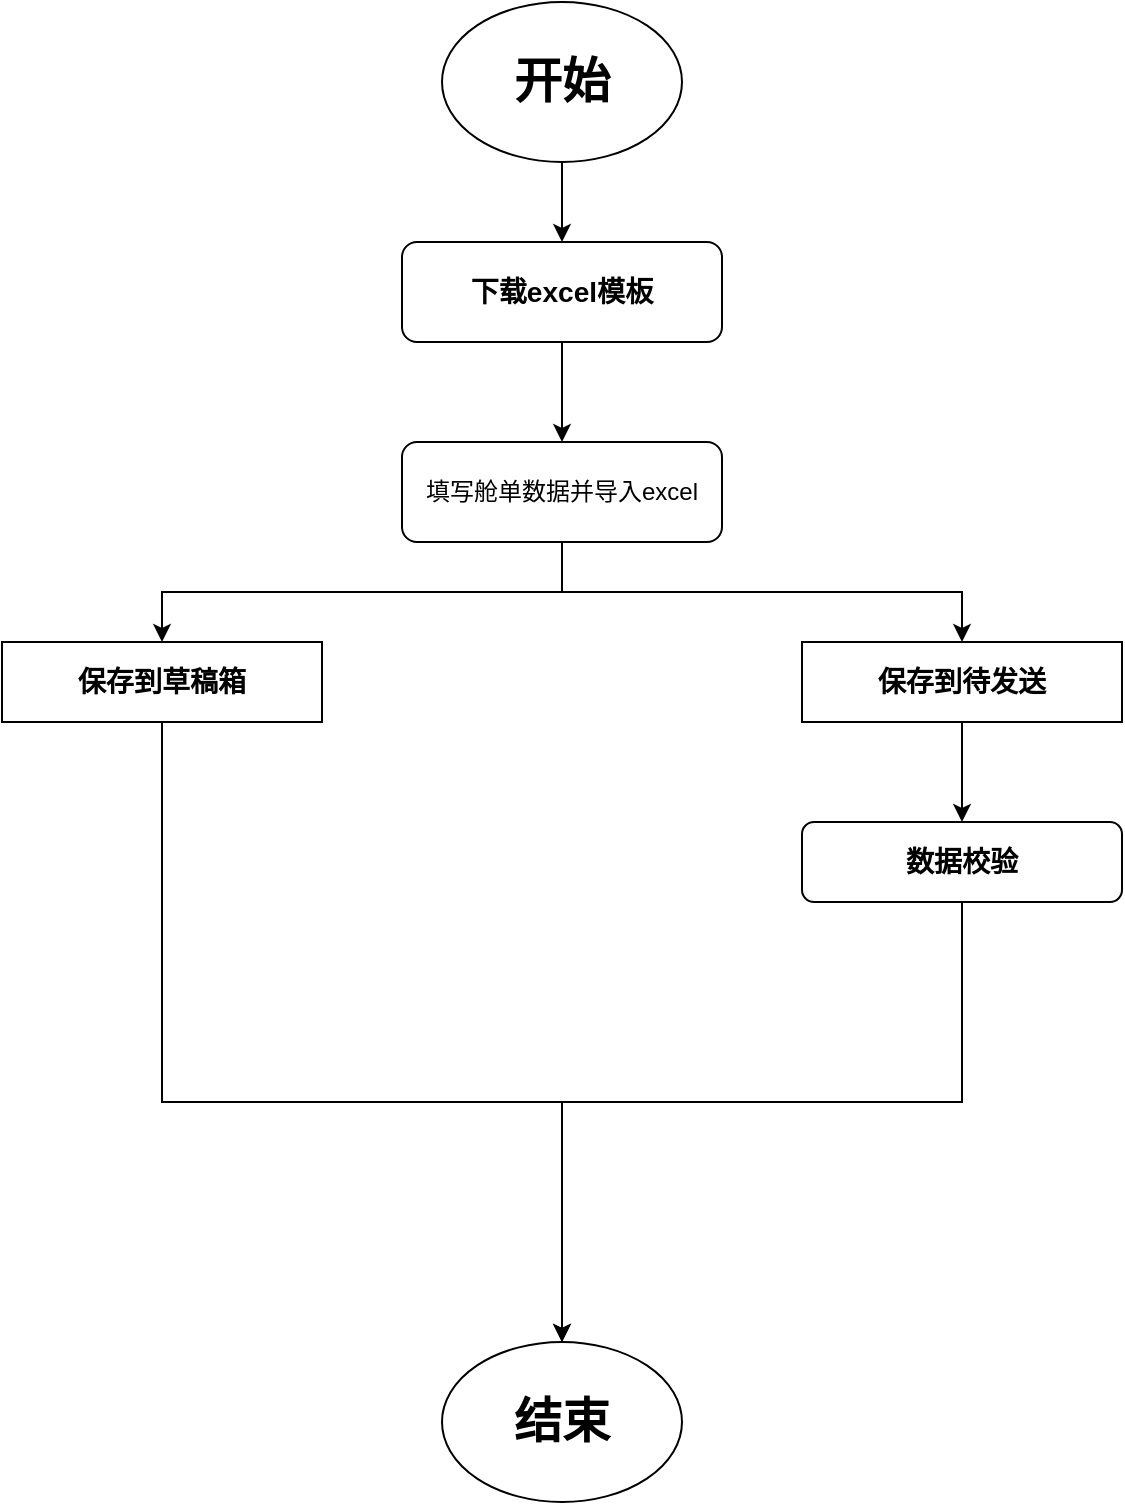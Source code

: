 <mxfile version="11.1.2" type="github"><diagram id="fOs9aCwxfMmMrLwcqLpt" name="第 1 页"><mxGraphModel dx="1422" dy="764" grid="1" gridSize="10" guides="1" tooltips="1" connect="1" arrows="1" fold="1" page="1" pageScale="1" pageWidth="827" pageHeight="1169" math="0" shadow="0"><root><mxCell id="0"/><mxCell id="1" parent="0"/><mxCell id="zTC52wkZ5Tz1Enl_iFMn-4" value="" style="edgeStyle=orthogonalEdgeStyle;rounded=0;orthogonalLoop=1;jettySize=auto;html=1;" edge="1" parent="1" source="zTC52wkZ5Tz1Enl_iFMn-2" target="zTC52wkZ5Tz1Enl_iFMn-3"><mxGeometry relative="1" as="geometry"/></mxCell><mxCell id="zTC52wkZ5Tz1Enl_iFMn-2" value="&lt;h1&gt;开始&lt;/h1&gt;" style="ellipse;whiteSpace=wrap;html=1;" vertex="1" parent="1"><mxGeometry x="300" y="90" width="120" height="80" as="geometry"/></mxCell><mxCell id="zTC52wkZ5Tz1Enl_iFMn-6" value="" style="edgeStyle=orthogonalEdgeStyle;rounded=0;orthogonalLoop=1;jettySize=auto;html=1;" edge="1" parent="1" source="zTC52wkZ5Tz1Enl_iFMn-3" target="zTC52wkZ5Tz1Enl_iFMn-5"><mxGeometry relative="1" as="geometry"/></mxCell><mxCell id="zTC52wkZ5Tz1Enl_iFMn-3" value="&lt;h3&gt;下载excel模板&lt;/h3&gt;" style="rounded=1;whiteSpace=wrap;html=1;" vertex="1" parent="1"><mxGeometry x="280" y="210" width="160" height="50" as="geometry"/></mxCell><mxCell id="zTC52wkZ5Tz1Enl_iFMn-7" style="edgeStyle=elbowEdgeStyle;rounded=0;orthogonalLoop=1;jettySize=auto;elbow=vertical;html=1;" edge="1" parent="1" source="zTC52wkZ5Tz1Enl_iFMn-5" target="zTC52wkZ5Tz1Enl_iFMn-8"><mxGeometry relative="1" as="geometry"><mxPoint x="160" y="440" as="targetPoint"/></mxGeometry></mxCell><mxCell id="zTC52wkZ5Tz1Enl_iFMn-9" style="edgeStyle=elbowEdgeStyle;rounded=0;orthogonalLoop=1;jettySize=auto;elbow=vertical;html=1;" edge="1" parent="1" source="zTC52wkZ5Tz1Enl_iFMn-5" target="zTC52wkZ5Tz1Enl_iFMn-10"><mxGeometry relative="1" as="geometry"><mxPoint x="560" y="410" as="targetPoint"/></mxGeometry></mxCell><mxCell id="zTC52wkZ5Tz1Enl_iFMn-5" value="填写舱单数据并导入excel" style="rounded=1;whiteSpace=wrap;html=1;" vertex="1" parent="1"><mxGeometry x="280" y="310" width="160" height="50" as="geometry"/></mxCell><mxCell id="zTC52wkZ5Tz1Enl_iFMn-24" style="edgeStyle=elbowEdgeStyle;rounded=0;orthogonalLoop=1;jettySize=auto;elbow=vertical;html=1;shadow=0;fillColor=#FFFFFF;entryX=0.5;entryY=0;entryDx=0;entryDy=0;" edge="1" parent="1" source="zTC52wkZ5Tz1Enl_iFMn-8"><mxGeometry relative="1" as="geometry"><mxPoint x="360" y="760" as="targetPoint"/><Array as="points"><mxPoint x="310" y="640"/><mxPoint x="300" y="560"/><mxPoint x="340" y="720"/><mxPoint x="320" y="700"/></Array></mxGeometry></mxCell><mxCell id="zTC52wkZ5Tz1Enl_iFMn-8" value="&lt;h3&gt;保存到草稿箱&lt;/h3&gt;" style="rounded=0;whiteSpace=wrap;html=1;" vertex="1" parent="1"><mxGeometry x="80" y="410" width="160" height="40" as="geometry"/></mxCell><mxCell id="zTC52wkZ5Tz1Enl_iFMn-12" value="" style="edgeStyle=elbowEdgeStyle;rounded=0;orthogonalLoop=1;jettySize=auto;elbow=vertical;html=1;" edge="1" parent="1" source="zTC52wkZ5Tz1Enl_iFMn-10" target="zTC52wkZ5Tz1Enl_iFMn-11"><mxGeometry relative="1" as="geometry"/></mxCell><mxCell id="zTC52wkZ5Tz1Enl_iFMn-10" value="&lt;h3&gt;保存到待发送&lt;/h3&gt;" style="rounded=0;whiteSpace=wrap;html=1;" vertex="1" parent="1"><mxGeometry x="480" y="410" width="160" height="40" as="geometry"/></mxCell><mxCell id="zTC52wkZ5Tz1Enl_iFMn-15" style="edgeStyle=elbowEdgeStyle;rounded=0;orthogonalLoop=1;jettySize=auto;elbow=vertical;html=1;entryX=0.5;entryY=0;entryDx=0;entryDy=0;" edge="1" parent="1" source="zTC52wkZ5Tz1Enl_iFMn-11"><mxGeometry relative="1" as="geometry"><mxPoint x="360" y="760" as="targetPoint"/><Array as="points"><mxPoint x="420" y="640"/></Array></mxGeometry></mxCell><mxCell id="zTC52wkZ5Tz1Enl_iFMn-11" value="&lt;h3&gt;数据校验&lt;/h3&gt;" style="rounded=1;whiteSpace=wrap;html=1;" vertex="1" parent="1"><mxGeometry x="480" y="500" width="160" height="40" as="geometry"/></mxCell><mxCell id="zTC52wkZ5Tz1Enl_iFMn-26" value="&lt;h1&gt;结束&lt;/h1&gt;" style="ellipse;whiteSpace=wrap;html=1;" vertex="1" parent="1"><mxGeometry x="300" y="760" width="120" height="80" as="geometry"/></mxCell></root></mxGraphModel></diagram></mxfile>